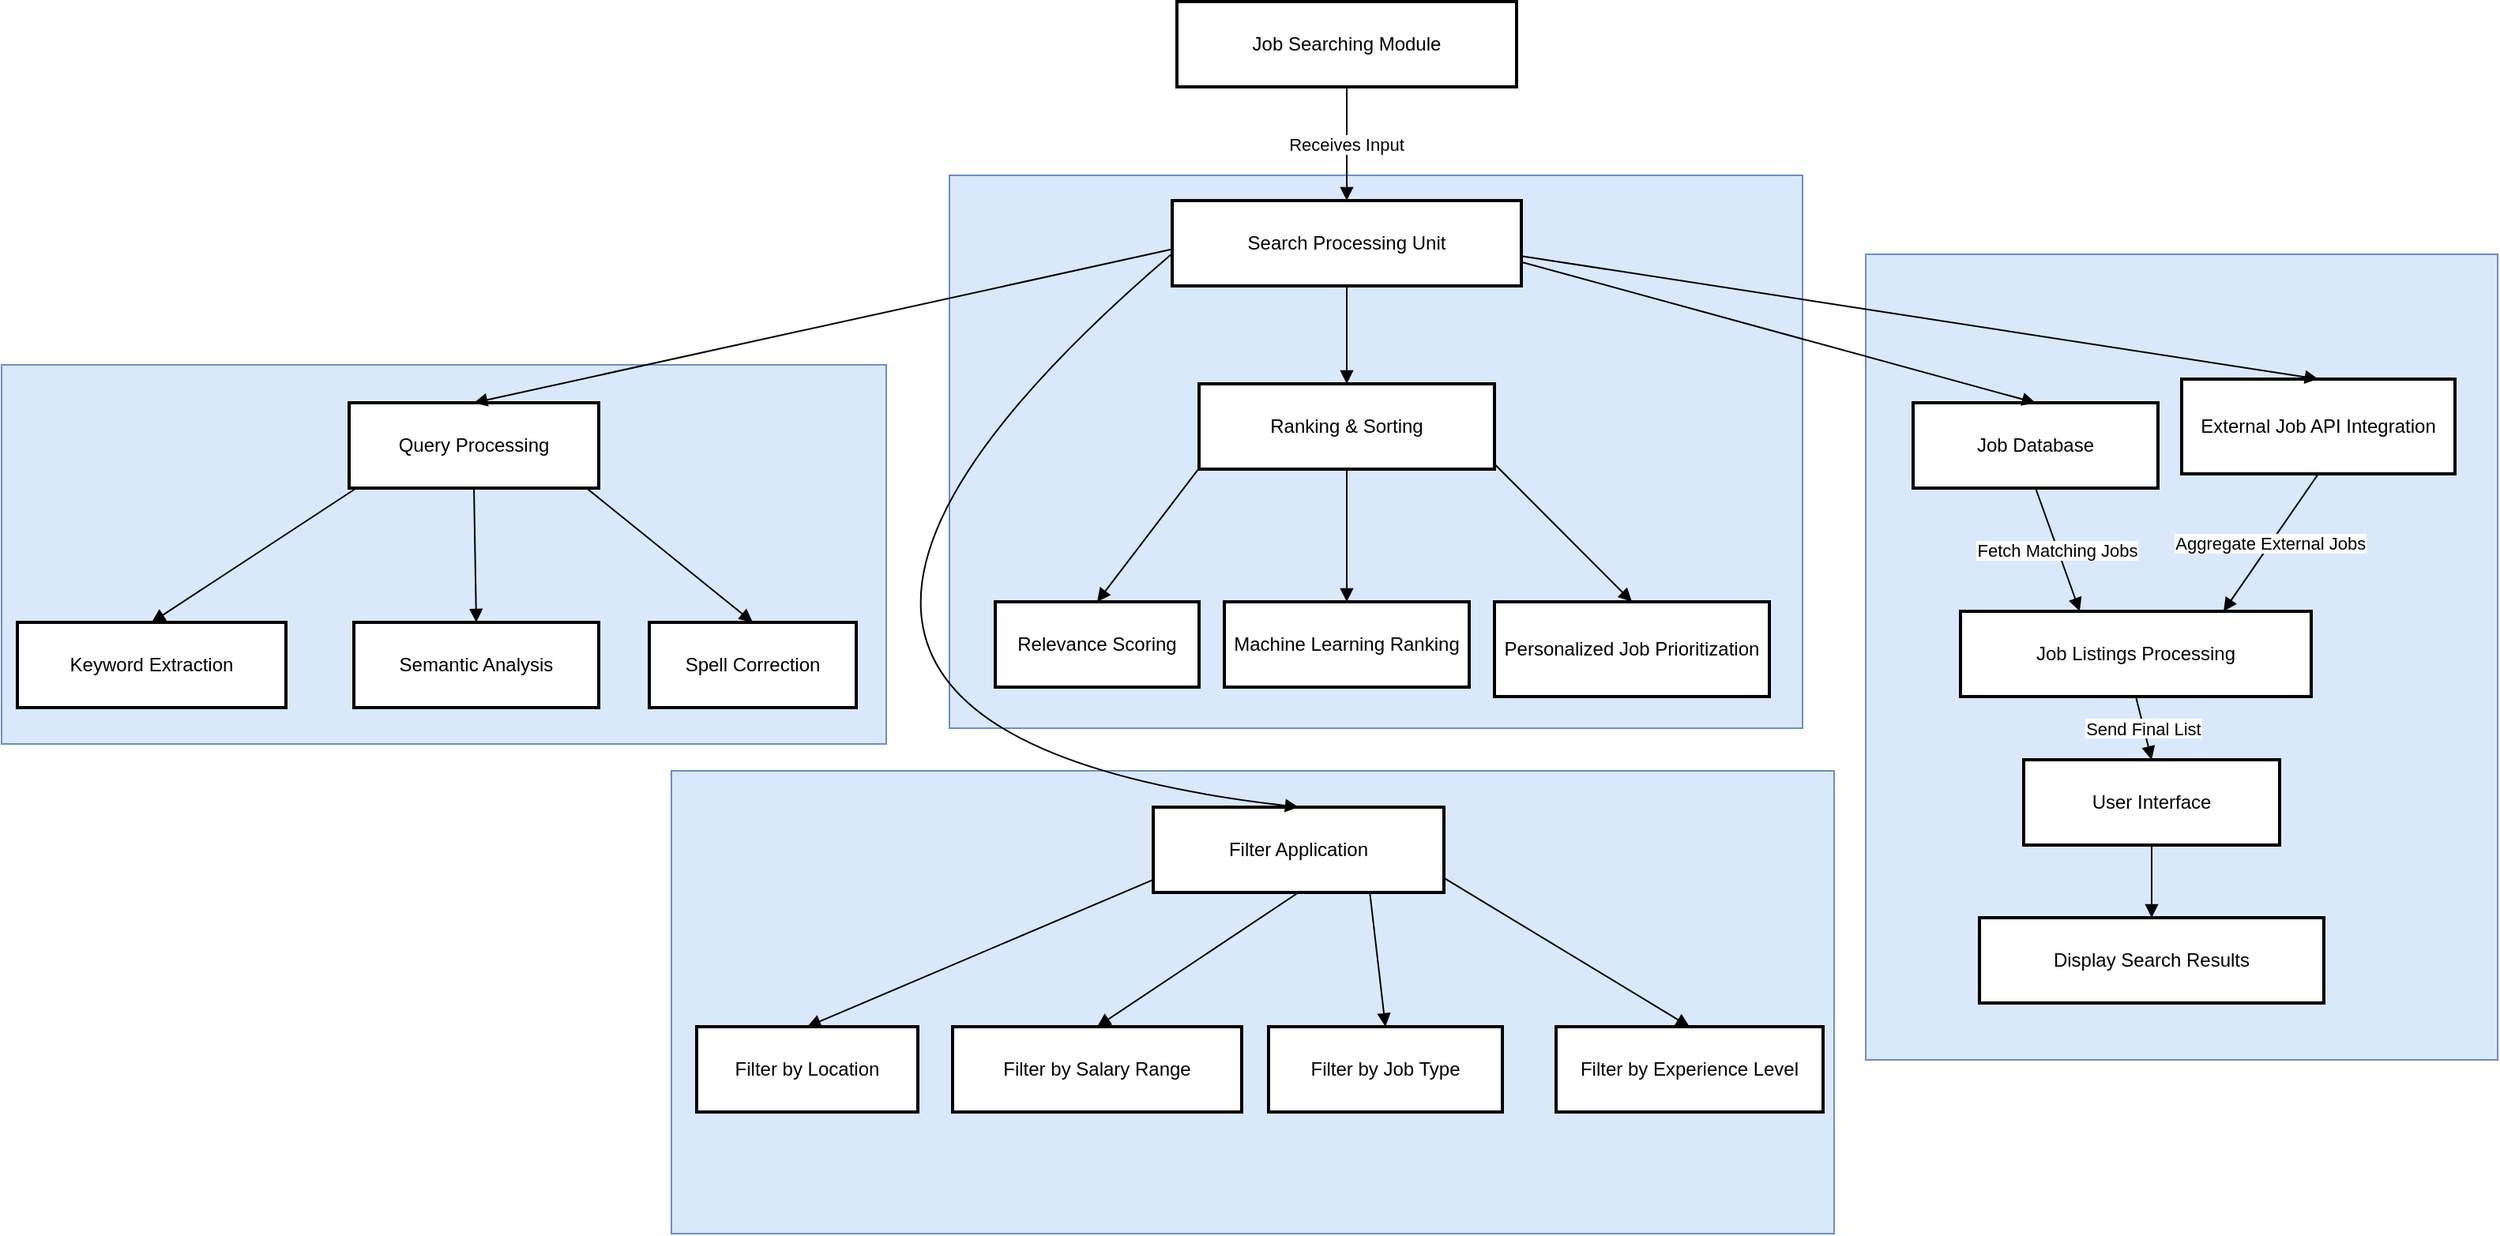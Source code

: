 <mxfile version="26.0.16">
  <diagram name="Page-1" id="n7q8RiMJpL6ZGziPGPFM">
    <mxGraphModel dx="1775" dy="1413" grid="1" gridSize="10" guides="1" tooltips="1" connect="1" arrows="1" fold="1" page="1" pageScale="1" pageWidth="850" pageHeight="1100" math="0" shadow="0">
      <root>
        <mxCell id="0" />
        <mxCell id="1" parent="0" />
        <mxCell id="d-4CkyFz6fmd91s_HHET-89" value="" style="rounded=0;whiteSpace=wrap;html=1;fillColor=#dae8fc;strokeColor=#6c8ebf;" vertex="1" parent="1">
          <mxGeometry x="1880" y="140" width="540" height="350" as="geometry" />
        </mxCell>
        <mxCell id="d-4CkyFz6fmd91s_HHET-88" value="" style="rounded=0;whiteSpace=wrap;html=1;fillColor=#dae8fc;strokeColor=#6c8ebf;" vertex="1" parent="1">
          <mxGeometry x="2460" y="190" width="400" height="510" as="geometry" />
        </mxCell>
        <mxCell id="d-4CkyFz6fmd91s_HHET-85" value="" style="rounded=0;whiteSpace=wrap;html=1;fillColor=#dae8fc;strokeColor=#6c8ebf;" vertex="1" parent="1">
          <mxGeometry x="1704" y="517" width="736" height="293" as="geometry" />
        </mxCell>
        <mxCell id="d-4CkyFz6fmd91s_HHET-84" value="" style="rounded=0;whiteSpace=wrap;html=1;fillColor=#dae8fc;strokeColor=#6c8ebf;" vertex="1" parent="1">
          <mxGeometry x="1280" y="260" width="560" height="240" as="geometry" />
        </mxCell>
        <mxCell id="d-4CkyFz6fmd91s_HHET-41" value="Semantic Analysis" style="whiteSpace=wrap;strokeWidth=2;" vertex="1" parent="1">
          <mxGeometry x="1503" y="423" width="155" height="54" as="geometry" />
        </mxCell>
        <mxCell id="d-4CkyFz6fmd91s_HHET-35" value="Job Searching Module" style="whiteSpace=wrap;strokeWidth=2;" vertex="1" parent="1">
          <mxGeometry x="2024" y="30" width="215" height="54" as="geometry" />
        </mxCell>
        <mxCell id="d-4CkyFz6fmd91s_HHET-36" value="Search Processing Unit" style="whiteSpace=wrap;strokeWidth=2;" vertex="1" parent="1">
          <mxGeometry x="2021" y="156" width="221" height="54" as="geometry" />
        </mxCell>
        <mxCell id="d-4CkyFz6fmd91s_HHET-37" value="Query Processing" style="whiteSpace=wrap;strokeWidth=2;" vertex="1" parent="1">
          <mxGeometry x="1500" y="284" width="158" height="54" as="geometry" />
        </mxCell>
        <mxCell id="d-4CkyFz6fmd91s_HHET-38" value="Filter Application" style="whiteSpace=wrap;strokeWidth=2;" vertex="1" parent="1">
          <mxGeometry x="2009" y="540" width="184" height="54" as="geometry" />
        </mxCell>
        <mxCell id="d-4CkyFz6fmd91s_HHET-39" value="Ranking &amp; Sorting" style="whiteSpace=wrap;strokeWidth=2;" vertex="1" parent="1">
          <mxGeometry x="2038" y="272" width="187" height="54" as="geometry" />
        </mxCell>
        <mxCell id="d-4CkyFz6fmd91s_HHET-40" value="Keyword Extraction" style="whiteSpace=wrap;strokeWidth=2;" vertex="1" parent="1">
          <mxGeometry x="1290" y="423" width="170" height="54" as="geometry" />
        </mxCell>
        <mxCell id="d-4CkyFz6fmd91s_HHET-42" value="Spell Correction" style="whiteSpace=wrap;strokeWidth=2;" vertex="1" parent="1">
          <mxGeometry x="1690" y="423" width="131" height="54" as="geometry" />
        </mxCell>
        <mxCell id="d-4CkyFz6fmd91s_HHET-43" value="Filter by Location" style="whiteSpace=wrap;strokeWidth=2;" vertex="1" parent="1">
          <mxGeometry x="1720" y="679" width="140" height="54" as="geometry" />
        </mxCell>
        <mxCell id="d-4CkyFz6fmd91s_HHET-44" value="Filter by Salary Range" style="whiteSpace=wrap;strokeWidth=2;" vertex="1" parent="1">
          <mxGeometry x="1882" y="679" width="183" height="54" as="geometry" />
        </mxCell>
        <mxCell id="d-4CkyFz6fmd91s_HHET-45" value="Filter by Job Type" style="whiteSpace=wrap;strokeWidth=2;" vertex="1" parent="1">
          <mxGeometry x="2082" y="679" width="148" height="54" as="geometry" />
        </mxCell>
        <mxCell id="d-4CkyFz6fmd91s_HHET-46" value="Filter by Experience Level" style="whiteSpace=wrap;strokeWidth=2;" vertex="1" parent="1">
          <mxGeometry x="2264" y="679" width="169" height="54" as="geometry" />
        </mxCell>
        <mxCell id="d-4CkyFz6fmd91s_HHET-47" value="Relevance Scoring" style="whiteSpace=wrap;strokeWidth=2;" vertex="1" parent="1">
          <mxGeometry x="1909" y="410" width="129" height="54" as="geometry" />
        </mxCell>
        <mxCell id="d-4CkyFz6fmd91s_HHET-48" value="Machine Learning Ranking" style="whiteSpace=wrap;strokeWidth=2;" vertex="1" parent="1">
          <mxGeometry x="2054" y="410" width="155" height="54" as="geometry" />
        </mxCell>
        <mxCell id="d-4CkyFz6fmd91s_HHET-49" value="Personalized Job Prioritization" style="whiteSpace=wrap;strokeWidth=2;" vertex="1" parent="1">
          <mxGeometry x="2225" y="410" width="174" height="60" as="geometry" />
        </mxCell>
        <mxCell id="d-4CkyFz6fmd91s_HHET-50" value="Job Database" style="whiteSpace=wrap;strokeWidth=2;" vertex="1" parent="1">
          <mxGeometry x="2490" y="284" width="155" height="54" as="geometry" />
        </mxCell>
        <mxCell id="d-4CkyFz6fmd91s_HHET-51" value="External Job API Integration" style="whiteSpace=wrap;strokeWidth=2;" vertex="1" parent="1">
          <mxGeometry x="2660" y="269" width="173" height="60" as="geometry" />
        </mxCell>
        <mxCell id="d-4CkyFz6fmd91s_HHET-52" value="Job Listings Processing" style="whiteSpace=wrap;strokeWidth=2;" vertex="1" parent="1">
          <mxGeometry x="2520" y="416" width="222" height="54" as="geometry" />
        </mxCell>
        <mxCell id="d-4CkyFz6fmd91s_HHET-53" value="User Interface" style="whiteSpace=wrap;strokeWidth=2;" vertex="1" parent="1">
          <mxGeometry x="2560" y="510" width="162" height="54" as="geometry" />
        </mxCell>
        <mxCell id="d-4CkyFz6fmd91s_HHET-54" value="Display Search Results" style="whiteSpace=wrap;strokeWidth=2;" vertex="1" parent="1">
          <mxGeometry x="2532" y="610" width="218" height="54" as="geometry" />
        </mxCell>
        <mxCell id="d-4CkyFz6fmd91s_HHET-60" value="Receives Input" style="curved=1;startArrow=none;endArrow=block;exitX=0.5;exitY=1;entryX=0.5;entryY=0.01;rounded=0;" edge="1" parent="1" source="d-4CkyFz6fmd91s_HHET-35" target="d-4CkyFz6fmd91s_HHET-36">
          <mxGeometry relative="1" as="geometry">
            <Array as="points" />
          </mxGeometry>
        </mxCell>
        <mxCell id="d-4CkyFz6fmd91s_HHET-61" value="" style="curved=1;startArrow=none;endArrow=block;exitX=0;exitY=0.57;entryX=0.5;entryY=0.01;rounded=0;" edge="1" parent="1" source="d-4CkyFz6fmd91s_HHET-36" target="d-4CkyFz6fmd91s_HHET-37">
          <mxGeometry relative="1" as="geometry">
            <Array as="points" />
          </mxGeometry>
        </mxCell>
        <mxCell id="d-4CkyFz6fmd91s_HHET-62" value="" style="curved=1;startArrow=none;endArrow=block;exitX=0;exitY=0.62;entryX=0.5;entryY=0.01;rounded=0;" edge="1" parent="1" source="d-4CkyFz6fmd91s_HHET-36" target="d-4CkyFz6fmd91s_HHET-38">
          <mxGeometry relative="1" as="geometry">
            <Array as="points">
              <mxPoint x="1670" y="490" />
            </Array>
          </mxGeometry>
        </mxCell>
        <mxCell id="d-4CkyFz6fmd91s_HHET-63" value="" style="curved=1;startArrow=none;endArrow=block;exitX=0.5;exitY=1.01;entryX=0.5;entryY=0.01;rounded=0;" edge="1" parent="1" source="d-4CkyFz6fmd91s_HHET-36" target="d-4CkyFz6fmd91s_HHET-39">
          <mxGeometry relative="1" as="geometry">
            <Array as="points" />
          </mxGeometry>
        </mxCell>
        <mxCell id="d-4CkyFz6fmd91s_HHET-64" value="" style="curved=1;startArrow=none;endArrow=block;exitX=0.02;exitY=1.01;entryX=0.5;entryY=0;rounded=0;" edge="1" parent="1" source="d-4CkyFz6fmd91s_HHET-37" target="d-4CkyFz6fmd91s_HHET-40">
          <mxGeometry relative="1" as="geometry">
            <Array as="points" />
          </mxGeometry>
        </mxCell>
        <mxCell id="d-4CkyFz6fmd91s_HHET-65" value="" style="curved=1;startArrow=none;endArrow=block;exitX=0.5;exitY=1.01;entryX=0.5;entryY=0;rounded=0;" edge="1" parent="1" source="d-4CkyFz6fmd91s_HHET-37" target="d-4CkyFz6fmd91s_HHET-41">
          <mxGeometry relative="1" as="geometry">
            <Array as="points" />
          </mxGeometry>
        </mxCell>
        <mxCell id="d-4CkyFz6fmd91s_HHET-66" value="" style="curved=1;startArrow=none;endArrow=block;exitX=0.96;exitY=1.01;entryX=0.5;entryY=0;rounded=0;" edge="1" parent="1" source="d-4CkyFz6fmd91s_HHET-37" target="d-4CkyFz6fmd91s_HHET-42">
          <mxGeometry relative="1" as="geometry">
            <Array as="points" />
          </mxGeometry>
        </mxCell>
        <mxCell id="d-4CkyFz6fmd91s_HHET-67" value="" style="curved=1;startArrow=none;endArrow=block;exitX=0;exitY=0.85;entryX=0.5;entryY=0;rounded=0;" edge="1" parent="1" source="d-4CkyFz6fmd91s_HHET-38" target="d-4CkyFz6fmd91s_HHET-43">
          <mxGeometry relative="1" as="geometry">
            <Array as="points" />
          </mxGeometry>
        </mxCell>
        <mxCell id="d-4CkyFz6fmd91s_HHET-68" value="" style="curved=1;startArrow=none;endArrow=block;exitX=0.5;exitY=1;entryX=0.5;entryY=0;rounded=0;exitDx=0;exitDy=0;" edge="1" parent="1" source="d-4CkyFz6fmd91s_HHET-38" target="d-4CkyFz6fmd91s_HHET-44">
          <mxGeometry relative="1" as="geometry">
            <Array as="points" />
          </mxGeometry>
        </mxCell>
        <mxCell id="d-4CkyFz6fmd91s_HHET-69" value="" style="curved=1;startArrow=none;endArrow=block;exitX=0.75;exitY=1.01;entryX=0.5;entryY=0;rounded=0;" edge="1" parent="1" source="d-4CkyFz6fmd91s_HHET-38" target="d-4CkyFz6fmd91s_HHET-45">
          <mxGeometry relative="1" as="geometry">
            <Array as="points" />
          </mxGeometry>
        </mxCell>
        <mxCell id="d-4CkyFz6fmd91s_HHET-70" value="" style="curved=1;startArrow=none;endArrow=block;exitX=1;exitY=0.83;entryX=0.5;entryY=0;rounded=0;" edge="1" parent="1" source="d-4CkyFz6fmd91s_HHET-38" target="d-4CkyFz6fmd91s_HHET-46">
          <mxGeometry relative="1" as="geometry">
            <Array as="points" />
          </mxGeometry>
        </mxCell>
        <mxCell id="d-4CkyFz6fmd91s_HHET-71" value="" style="curved=1;startArrow=none;endArrow=block;exitX=0;exitY=0.99;entryX=0.5;entryY=0;rounded=0;" edge="1" parent="1" source="d-4CkyFz6fmd91s_HHET-39" target="d-4CkyFz6fmd91s_HHET-47">
          <mxGeometry relative="1" as="geometry">
            <Array as="points" />
          </mxGeometry>
        </mxCell>
        <mxCell id="d-4CkyFz6fmd91s_HHET-72" value="" style="curved=1;startArrow=none;endArrow=block;exitX=0.5;exitY=1.01;entryX=0.5;entryY=0;rounded=0;" edge="1" parent="1" source="d-4CkyFz6fmd91s_HHET-39" target="d-4CkyFz6fmd91s_HHET-48">
          <mxGeometry relative="1" as="geometry">
            <Array as="points" />
          </mxGeometry>
        </mxCell>
        <mxCell id="d-4CkyFz6fmd91s_HHET-73" value="" style="curved=1;startArrow=none;endArrow=block;exitX=1;exitY=0.94;entryX=0.5;entryY=0;rounded=0;" edge="1" parent="1" source="d-4CkyFz6fmd91s_HHET-39" target="d-4CkyFz6fmd91s_HHET-49">
          <mxGeometry relative="1" as="geometry">
            <Array as="points" />
          </mxGeometry>
        </mxCell>
        <mxCell id="d-4CkyFz6fmd91s_HHET-74" value="" style="curved=1;startArrow=none;endArrow=block;exitX=1;exitY=0.72;entryX=0.5;entryY=0.01;rounded=0;" edge="1" parent="1" source="d-4CkyFz6fmd91s_HHET-36" target="d-4CkyFz6fmd91s_HHET-50">
          <mxGeometry relative="1" as="geometry">
            <Array as="points" />
          </mxGeometry>
        </mxCell>
        <mxCell id="d-4CkyFz6fmd91s_HHET-75" value="" style="curved=1;startArrow=none;endArrow=block;exitX=1;exitY=0.65;entryX=0.5;entryY=0.01;rounded=0;" edge="1" parent="1" source="d-4CkyFz6fmd91s_HHET-36" target="d-4CkyFz6fmd91s_HHET-51">
          <mxGeometry relative="1" as="geometry">
            <Array as="points" />
          </mxGeometry>
        </mxCell>
        <mxCell id="d-4CkyFz6fmd91s_HHET-76" value="Fetch Matching Jobs" style="curved=1;startArrow=none;endArrow=block;exitX=0.5;exitY=1.01;entryX=0.34;entryY=0;rounded=0;" edge="1" parent="1" source="d-4CkyFz6fmd91s_HHET-50" target="d-4CkyFz6fmd91s_HHET-52">
          <mxGeometry relative="1" as="geometry">
            <Array as="points" />
          </mxGeometry>
        </mxCell>
        <mxCell id="d-4CkyFz6fmd91s_HHET-77" value="Aggregate External Jobs" style="curved=1;startArrow=none;endArrow=block;exitX=0.5;exitY=1.01;entryX=0.75;entryY=0;rounded=0;" edge="1" parent="1" source="d-4CkyFz6fmd91s_HHET-51" target="d-4CkyFz6fmd91s_HHET-52">
          <mxGeometry relative="1" as="geometry">
            <Array as="points" />
          </mxGeometry>
        </mxCell>
        <mxCell id="d-4CkyFz6fmd91s_HHET-78" value="Send Final List" style="curved=1;startArrow=none;endArrow=block;exitX=0.5;exitY=1;entryX=0.5;entryY=0;rounded=0;" edge="1" parent="1" source="d-4CkyFz6fmd91s_HHET-52" target="d-4CkyFz6fmd91s_HHET-53">
          <mxGeometry relative="1" as="geometry">
            <Array as="points" />
          </mxGeometry>
        </mxCell>
        <mxCell id="d-4CkyFz6fmd91s_HHET-79" value="" style="curved=1;startArrow=none;endArrow=block;exitX=0.5;exitY=1;entryX=0.5;entryY=0;rounded=0;" edge="1" parent="1" source="d-4CkyFz6fmd91s_HHET-53" target="d-4CkyFz6fmd91s_HHET-54">
          <mxGeometry relative="1" as="geometry">
            <Array as="points" />
          </mxGeometry>
        </mxCell>
      </root>
    </mxGraphModel>
  </diagram>
</mxfile>
